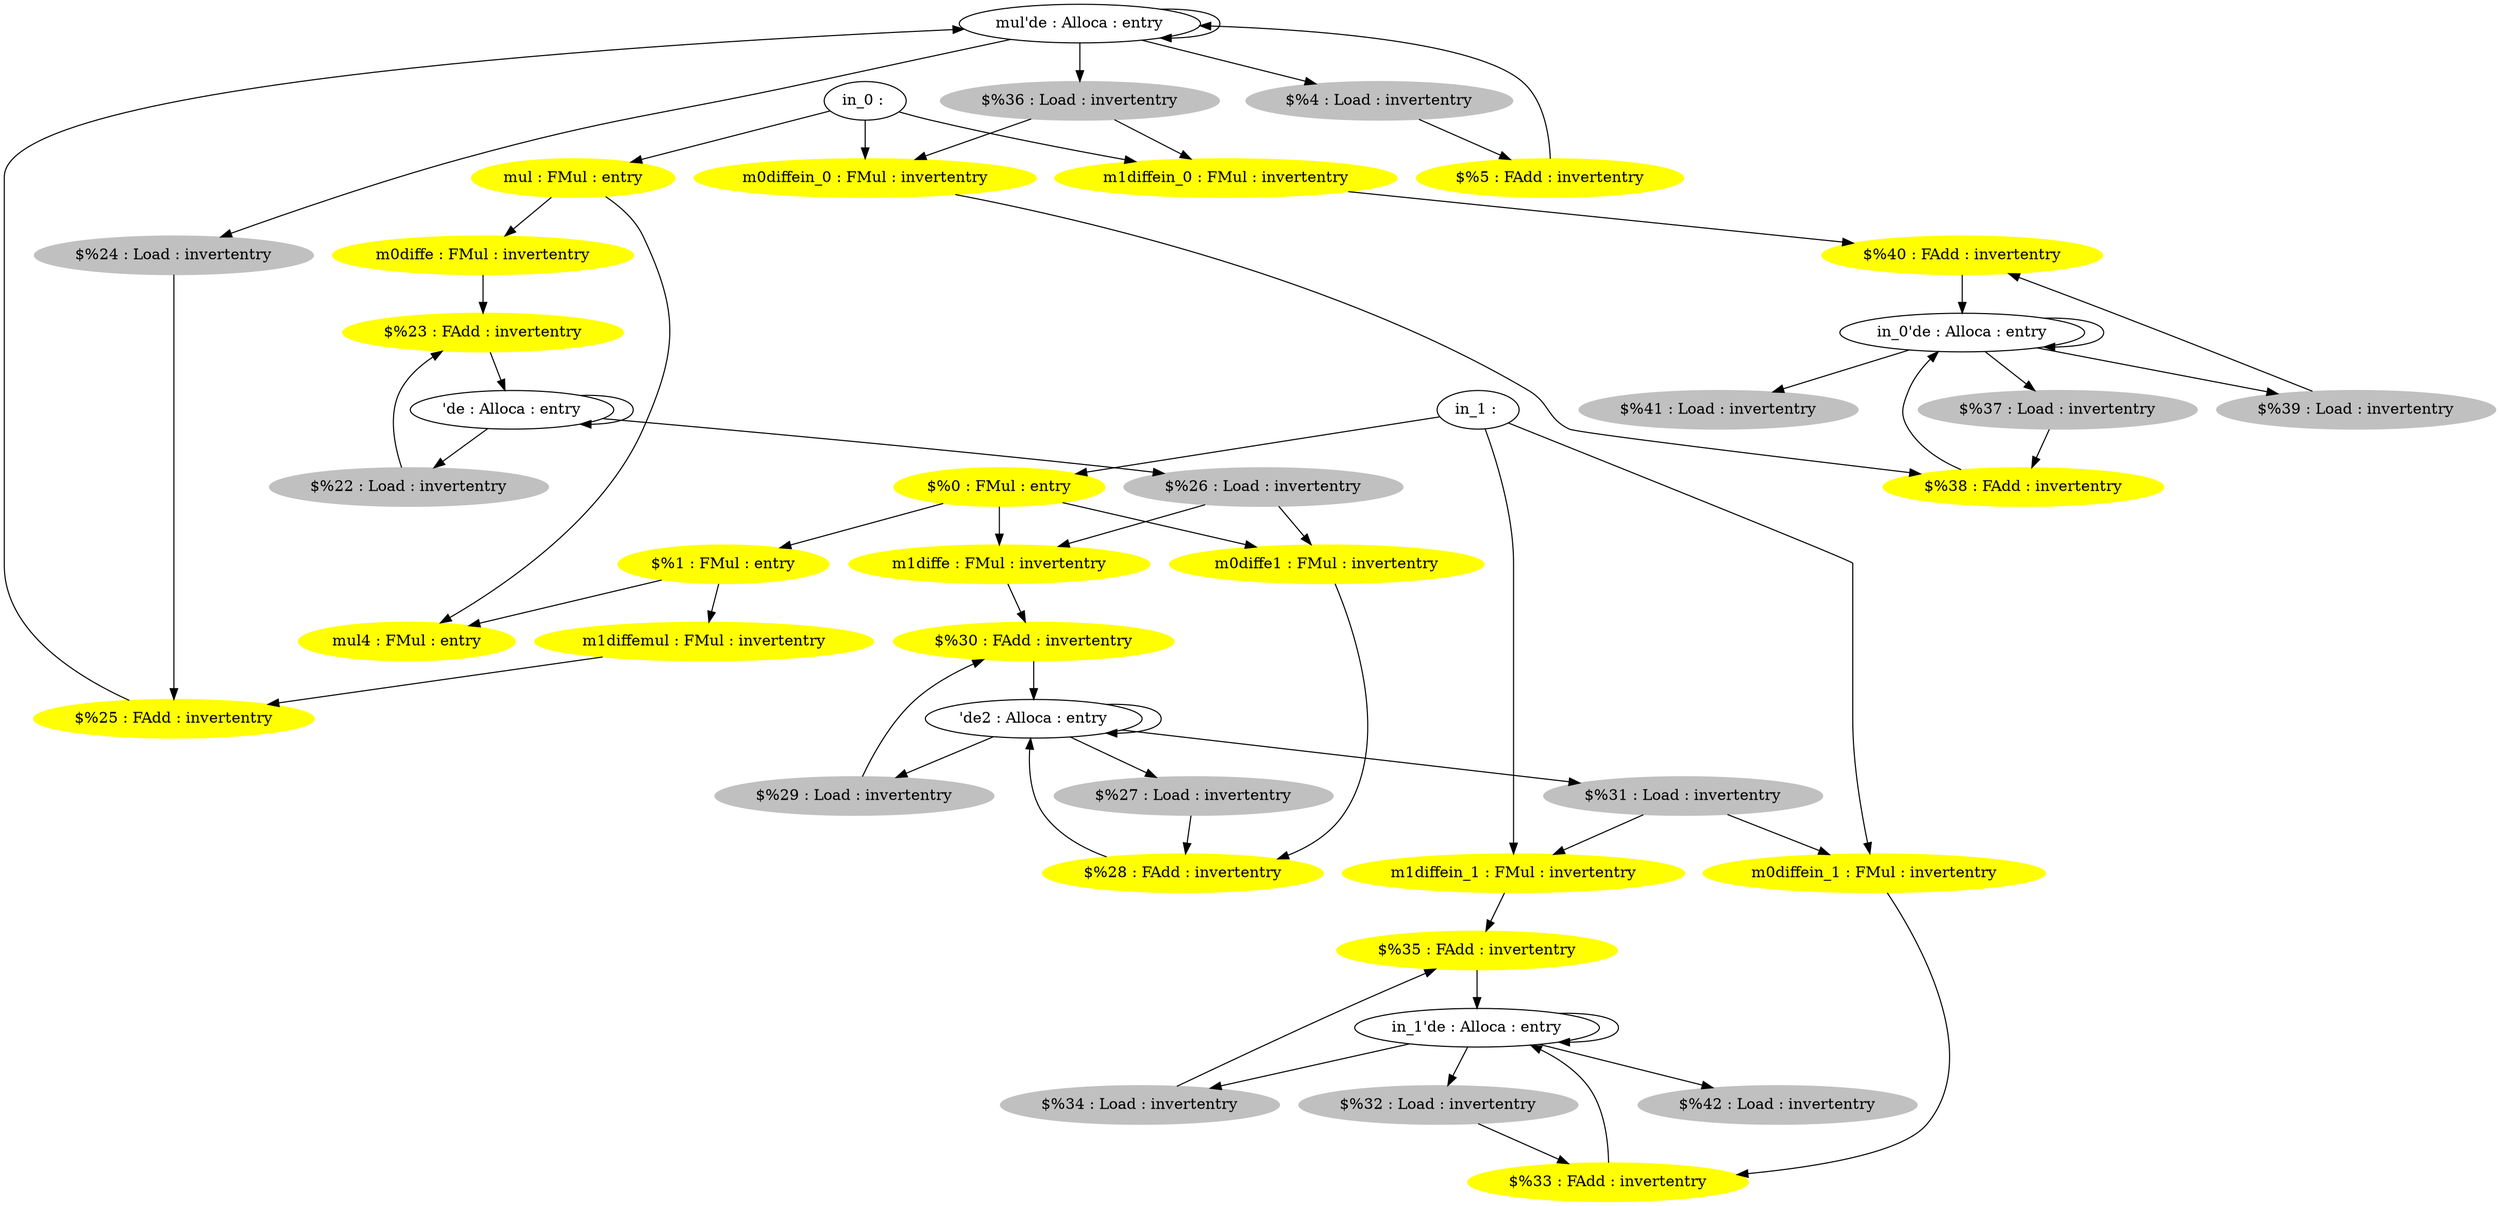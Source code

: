 digraph G {
		"mul'de : Alloca : entry" -> "mul'de : Alloca : entry" 
		"mul'de : Alloca : entry" -> "$%36 : Load : invertentry" 
		"mul'de : Alloca : entry" -> "$%24 : Load : invertentry" 
		"mul'de : Alloca : entry" -> "$%4 : Load : invertentry" 
		"m0diffe : FMul : invertentry" [color = yellow style=filled];
		"m0diffe : FMul : invertentry" -> "$%23 : FAdd : invertentry" 
		"$%5 : FAdd : invertentry" [color = yellow style=filled];
		"$%5 : FAdd : invertentry" -> "mul'de : Alloca : entry" 
		"$%4 : Load : invertentry" [color = gray style=filled];
		"$%4 : Load : invertentry" -> "$%5 : FAdd : invertentry" 
		"in_0 : " -> "m1diffein_0 : FMul : invertentry" 
		"in_0 : " -> "m0diffein_0 : FMul : invertentry" 
		"in_0 : " -> "mul : FMul : entry" 
		"in_1 : " -> "m1diffein_1 : FMul : invertentry" 
		"in_1 : " -> "m0diffein_1 : FMul : invertentry" 
		"in_1 : " -> "$%0 : FMul : entry" 
		"mul : FMul : entry" [color = yellow style=filled];
		"mul : FMul : entry" -> "m0diffe : FMul : invertentry" 
		"mul : FMul : entry" -> "mul4 : FMul : entry" 
		"$%0 : FMul : entry" [color = yellow style=filled];
		"$%0 : FMul : entry" -> "m1diffe : FMul : invertentry" 
		"$%0 : FMul : entry" -> "m0diffe1 : FMul : invertentry" 
		"$%0 : FMul : entry" -> "$%1 : FMul : entry" 
		"$%1 : FMul : entry" [color = yellow style=filled];
		"$%1 : FMul : entry" -> "mul4 : FMul : entry" 
		"$%1 : FMul : entry" -> "m1diffemul : FMul : invertentry" 
		"mul4 : FMul : entry" [color = yellow style=filled];
		"m1diffemul : FMul : invertentry" [color = yellow style=filled];
		"m1diffemul : FMul : invertentry" -> "$%25 : FAdd : invertentry" 
		"$%24 : Load : invertentry" [color = gray style=filled];
		"$%24 : Load : invertentry" -> "$%25 : FAdd : invertentry" 
		"'de : Alloca : entry" -> "'de : Alloca : entry" 
		"'de : Alloca : entry" -> "$%26 : Load : invertentry" 
		"'de : Alloca : entry" -> "$%22 : Load : invertentry" 
		"$%22 : Load : invertentry" [color = gray style=filled];
		"$%22 : Load : invertentry" -> "$%23 : FAdd : invertentry" 
		"$%23 : FAdd : invertentry" [color = yellow style=filled];
		"$%23 : FAdd : invertentry" -> "'de : Alloca : entry" 
		"$%25 : FAdd : invertentry" [color = yellow style=filled];
		"$%25 : FAdd : invertentry" -> "mul'de : Alloca : entry" 
		"$%26 : Load : invertentry" [color = gray style=filled];
		"$%26 : Load : invertentry" -> "m1diffe : FMul : invertentry" 
		"$%26 : Load : invertentry" -> "m0diffe1 : FMul : invertentry" 
		"m0diffe1 : FMul : invertentry" [color = yellow style=filled];
		"m0diffe1 : FMul : invertentry" -> "$%28 : FAdd : invertentry" 
		"m1diffe : FMul : invertentry" [color = yellow style=filled];
		"m1diffe : FMul : invertentry" -> "$%30 : FAdd : invertentry" 
		"'de2 : Alloca : entry" -> "'de2 : Alloca : entry" 
		"'de2 : Alloca : entry" -> "$%31 : Load : invertentry" 
		"'de2 : Alloca : entry" -> "$%29 : Load : invertentry" 
		"'de2 : Alloca : entry" -> "$%27 : Load : invertentry" 
		"$%27 : Load : invertentry" [color = gray style=filled];
		"$%27 : Load : invertentry" -> "$%28 : FAdd : invertentry" 
		"$%28 : FAdd : invertentry" [color = yellow style=filled];
		"$%28 : FAdd : invertentry" -> "'de2 : Alloca : entry" 
		"$%29 : Load : invertentry" [color = gray style=filled];
		"$%29 : Load : invertentry" -> "$%30 : FAdd : invertentry" 
		"$%30 : FAdd : invertentry" [color = yellow style=filled];
		"$%30 : FAdd : invertentry" -> "'de2 : Alloca : entry" 
		"$%31 : Load : invertentry" [color = gray style=filled];
		"$%31 : Load : invertentry" -> "m1diffein_1 : FMul : invertentry" 
		"$%31 : Load : invertentry" -> "m0diffein_1 : FMul : invertentry" 
		"m0diffein_1 : FMul : invertentry" [color = yellow style=filled];
		"m0diffein_1 : FMul : invertentry" -> "$%33 : FAdd : invertentry" 
		"m1diffein_1 : FMul : invertentry" [color = yellow style=filled];
		"m1diffein_1 : FMul : invertentry" -> "$%35 : FAdd : invertentry" 
		"in_1'de : Alloca : entry" -> "in_1'de : Alloca : entry" 
		"in_1'de : Alloca : entry" -> "$%42 : Load : invertentry" 
		"in_1'de : Alloca : entry" -> "$%34 : Load : invertentry" 
		"in_1'de : Alloca : entry" -> "$%32 : Load : invertentry" 
		"$%32 : Load : invertentry" [color = gray style=filled];
		"$%32 : Load : invertentry" -> "$%33 : FAdd : invertentry" 
		"$%33 : FAdd : invertentry" [color = yellow style=filled];
		"$%33 : FAdd : invertentry" -> "in_1'de : Alloca : entry" 
		"$%34 : Load : invertentry" [color = gray style=filled];
		"$%34 : Load : invertentry" -> "$%35 : FAdd : invertentry" 
		"$%35 : FAdd : invertentry" [color = yellow style=filled];
		"$%35 : FAdd : invertentry" -> "in_1'de : Alloca : entry" 
		"$%36 : Load : invertentry" [color = gray style=filled];
		"$%36 : Load : invertentry" -> "m1diffein_0 : FMul : invertentry" 
		"$%36 : Load : invertentry" -> "m0diffein_0 : FMul : invertentry" 
		"m0diffein_0 : FMul : invertentry" [color = yellow style=filled];
		"m0diffein_0 : FMul : invertentry" -> "$%38 : FAdd : invertentry" 
		"m1diffein_0 : FMul : invertentry" [color = yellow style=filled];
		"m1diffein_0 : FMul : invertentry" -> "$%40 : FAdd : invertentry" 
		"in_0'de : Alloca : entry" -> "$%37 : Load : invertentry" 
		"in_0'de : Alloca : entry" -> "in_0'de : Alloca : entry" 
		"in_0'de : Alloca : entry" -> "$%41 : Load : invertentry" 
		"in_0'de : Alloca : entry" -> "$%39 : Load : invertentry" 
		"$%37 : Load : invertentry" [color = gray style=filled];
		"$%37 : Load : invertentry" -> "$%38 : FAdd : invertentry" 
		"$%38 : FAdd : invertentry" [color = yellow style=filled];
		"$%38 : FAdd : invertentry" -> "in_0'de : Alloca : entry" 
		"$%39 : Load : invertentry" [color = gray style=filled];
		"$%39 : Load : invertentry" -> "$%40 : FAdd : invertentry" 
		"$%40 : FAdd : invertentry" [color = yellow style=filled];
		"$%40 : FAdd : invertentry" -> "in_0'de : Alloca : entry" 
		"$%41 : Load : invertentry" [color = gray style=filled];
		"$%42 : Load : invertentry" [color = gray style=filled];
}

